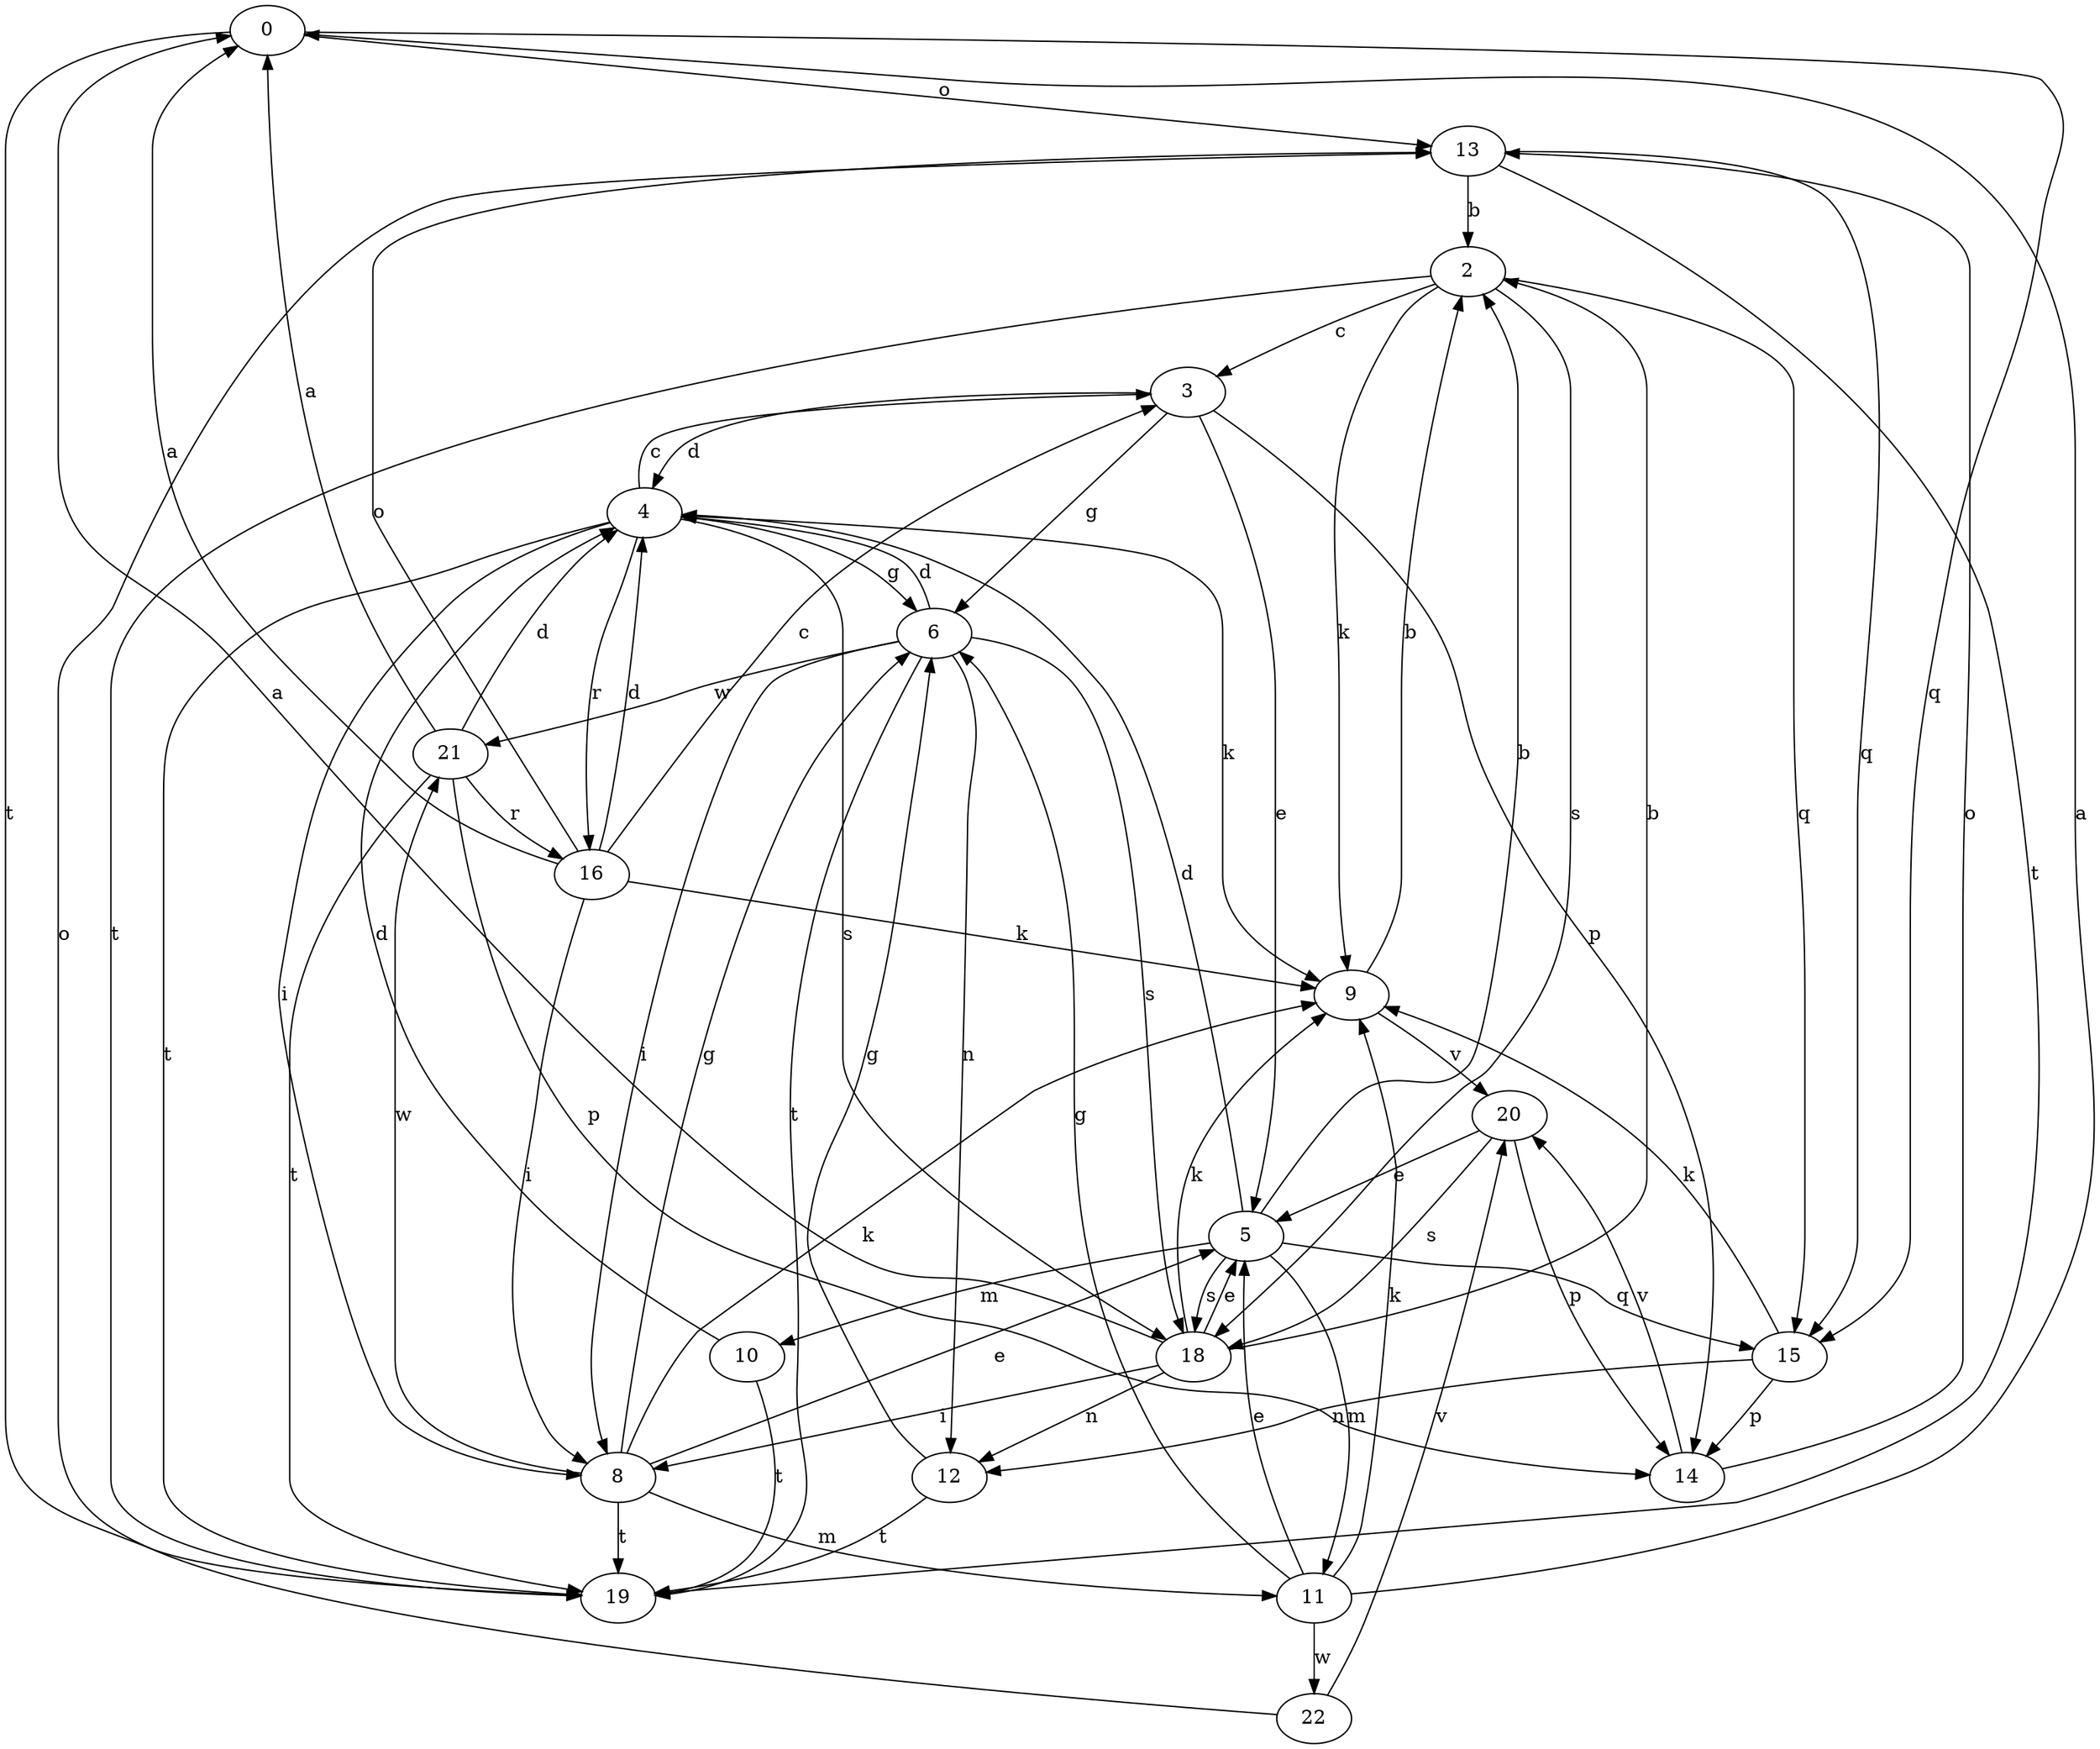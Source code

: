 strict digraph  {
0;
2;
3;
4;
5;
6;
8;
9;
10;
11;
12;
13;
14;
15;
16;
18;
19;
20;
21;
22;
0 -> 13  [label=o];
0 -> 15  [label=q];
0 -> 19  [label=t];
2 -> 3  [label=c];
2 -> 9  [label=k];
2 -> 15  [label=q];
2 -> 18  [label=s];
2 -> 19  [label=t];
3 -> 4  [label=d];
3 -> 5  [label=e];
3 -> 6  [label=g];
3 -> 14  [label=p];
4 -> 3  [label=c];
4 -> 6  [label=g];
4 -> 8  [label=i];
4 -> 9  [label=k];
4 -> 16  [label=r];
4 -> 18  [label=s];
4 -> 19  [label=t];
5 -> 2  [label=b];
5 -> 4  [label=d];
5 -> 10  [label=m];
5 -> 11  [label=m];
5 -> 15  [label=q];
5 -> 18  [label=s];
6 -> 4  [label=d];
6 -> 8  [label=i];
6 -> 12  [label=n];
6 -> 18  [label=s];
6 -> 19  [label=t];
6 -> 21  [label=w];
8 -> 5  [label=e];
8 -> 6  [label=g];
8 -> 9  [label=k];
8 -> 11  [label=m];
8 -> 19  [label=t];
8 -> 21  [label=w];
9 -> 2  [label=b];
9 -> 20  [label=v];
10 -> 4  [label=d];
10 -> 19  [label=t];
11 -> 0  [label=a];
11 -> 5  [label=e];
11 -> 6  [label=g];
11 -> 9  [label=k];
11 -> 22  [label=w];
12 -> 6  [label=g];
12 -> 19  [label=t];
13 -> 2  [label=b];
13 -> 15  [label=q];
13 -> 19  [label=t];
14 -> 13  [label=o];
14 -> 20  [label=v];
15 -> 9  [label=k];
15 -> 12  [label=n];
15 -> 14  [label=p];
16 -> 0  [label=a];
16 -> 3  [label=c];
16 -> 4  [label=d];
16 -> 8  [label=i];
16 -> 9  [label=k];
16 -> 13  [label=o];
18 -> 0  [label=a];
18 -> 2  [label=b];
18 -> 5  [label=e];
18 -> 8  [label=i];
18 -> 9  [label=k];
18 -> 12  [label=n];
20 -> 5  [label=e];
20 -> 14  [label=p];
20 -> 18  [label=s];
21 -> 0  [label=a];
21 -> 4  [label=d];
21 -> 14  [label=p];
21 -> 16  [label=r];
21 -> 19  [label=t];
22 -> 13  [label=o];
22 -> 20  [label=v];
}
